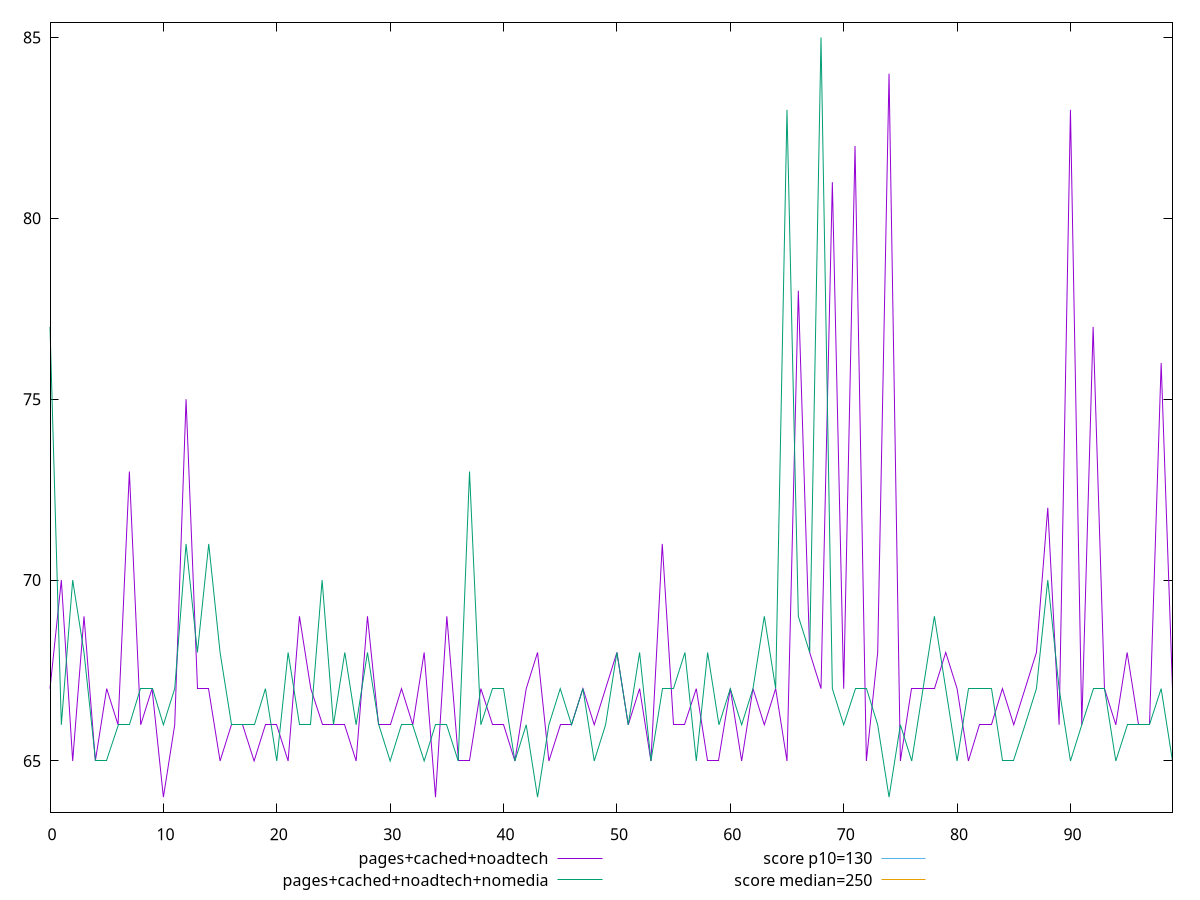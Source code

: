 reset

$pagesCachedNoadtech <<EOF
0 67
1 70
2 65
3 69
4 65
5 67
6 66
7 73
8 66
9 67
10 64
11 66
12 75
13 67
14 67
15 65
16 66
17 66
18 65
19 66
20 66
21 65
22 69
23 67
24 66
25 66
26 66
27 65
28 69
29 66
30 66
31 67
32 66
33 68
34 64
35 69
36 65
37 65
38 67
39 66
40 66
41 65
42 67
43 68
44 65
45 66
46 66
47 67
48 66
49 67
50 68
51 66
52 67
53 65
54 71
55 66
56 66
57 67
58 65
59 65
60 67
61 65
62 67
63 66
64 67
65 65
66 78
67 68
68 67
69 81
70 67
71 82
72 65
73 68
74 84
75 65
76 67
77 67
78 67
79 68
80 67
81 65
82 66
83 66
84 67
85 66
86 67
87 68
88 72
89 66
90 83
91 66
92 77
93 67
94 66
95 68
96 66
97 66
98 76
99 67
EOF

$pagesCachedNoadtechNomedia <<EOF
0 77
1 66
2 70
3 68
4 65
5 65
6 66
7 66
8 67
9 67
10 66
11 67
12 71
13 68
14 71
15 68
16 66
17 66
18 66
19 67
20 65
21 68
22 66
23 66
24 70
25 66
26 68
27 66
28 68
29 66
30 65
31 66
32 66
33 65
34 66
35 66
36 65
37 73
38 66
39 67
40 67
41 65
42 66
43 64
44 66
45 67
46 66
47 67
48 65
49 66
50 68
51 66
52 68
53 65
54 67
55 67
56 68
57 65
58 68
59 66
60 67
61 66
62 67
63 69
64 67
65 83
66 69
67 68
68 85
69 67
70 66
71 67
72 67
73 66
74 64
75 66
76 65
77 67
78 69
79 67
80 65
81 67
82 67
83 67
84 65
85 65
86 66
87 67
88 70
89 67
90 65
91 66
92 67
93 67
94 65
95 66
96 66
97 66
98 67
99 65
EOF

set key outside below
set xrange [0:99]
set yrange [63.58:85.42]
set trange [63.58:85.42]
set terminal svg size 640, 520 enhanced background rgb 'white'
set output "report_00018_2021-02-10T15-25-16.877Z/max-potential-fid/comparison/line/2_vs_3.svg"

plot $pagesCachedNoadtech title "pages+cached+noadtech" with line, \
     $pagesCachedNoadtechNomedia title "pages+cached+noadtech+nomedia" with line, \
     130 title "score p10=130", \
     250 title "score median=250"

reset
